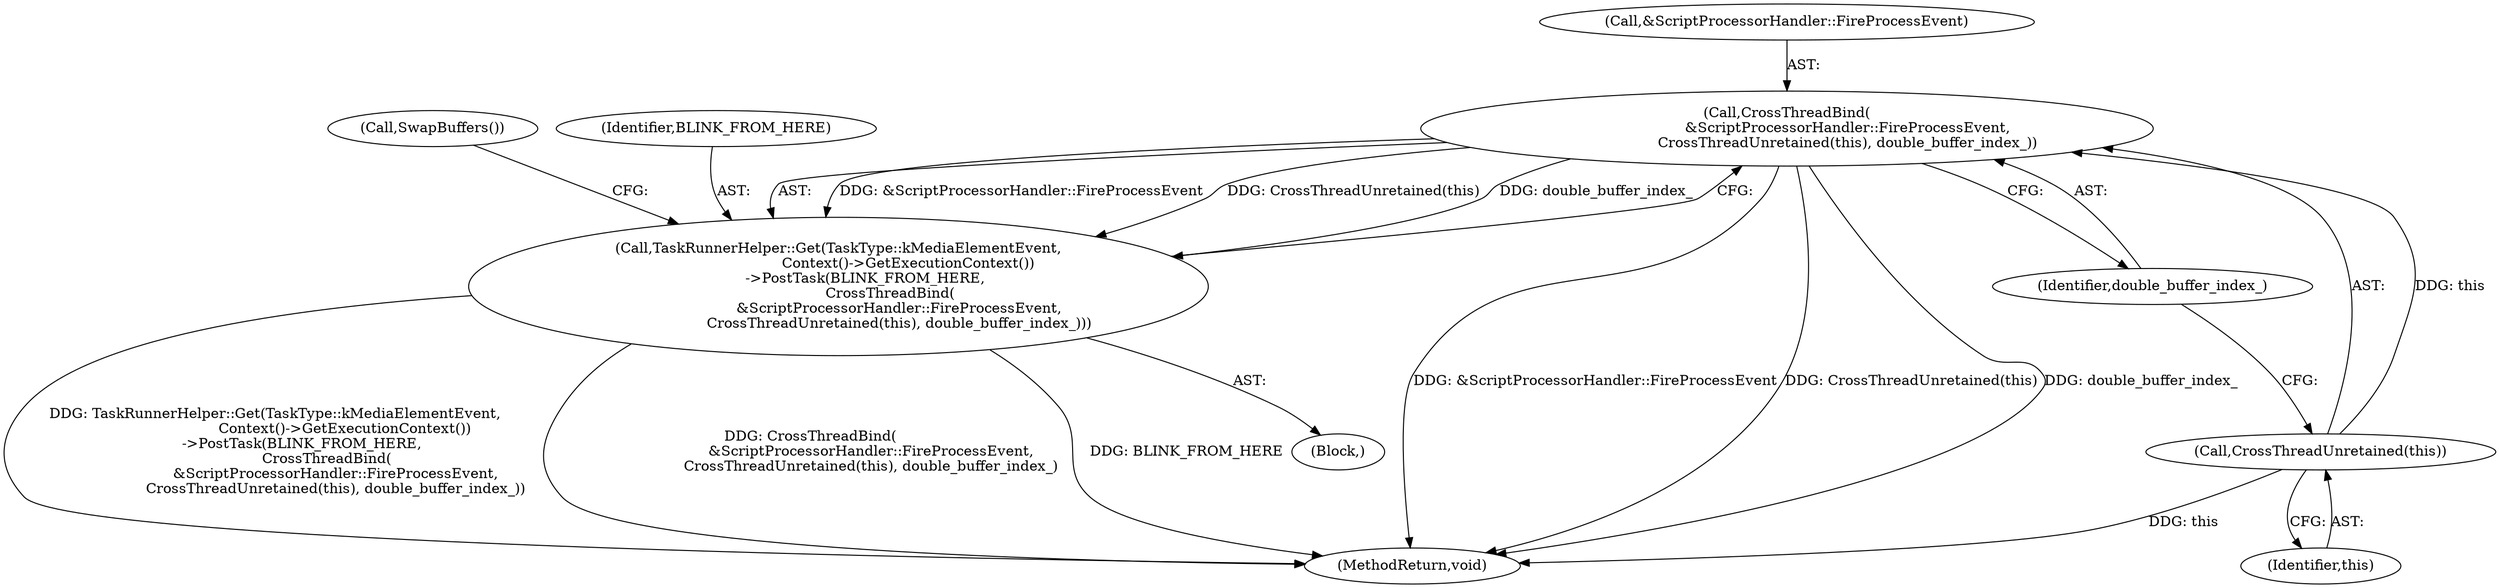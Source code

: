 digraph "1_Chrome_783c28d59c4c748ef9b787d4717882c90c5b227b@del" {
"1000284" [label="(Call,CrossThreadBind(\n                           &ScriptProcessorHandler::FireProcessEvent,\n                           CrossThreadUnretained(this), double_buffer_index_))"];
"1000287" [label="(Call,CrossThreadUnretained(this))"];
"1000282" [label="(Call,TaskRunnerHelper::Get(TaskType::kMediaElementEvent,\n                               Context()->GetExecutionContext())\n            ->PostTask(BLINK_FROM_HERE,\n                       CrossThreadBind(\n                           &ScriptProcessorHandler::FireProcessEvent,\n                           CrossThreadUnretained(this), double_buffer_index_)))"];
"1000304" [label="(MethodReturn,void)"];
"1000287" [label="(Call,CrossThreadUnretained(this))"];
"1000288" [label="(Identifier,this)"];
"1000285" [label="(Call,&ScriptProcessorHandler::FireProcessEvent)"];
"1000281" [label="(Block,)"];
"1000282" [label="(Call,TaskRunnerHelper::Get(TaskType::kMediaElementEvent,\n                               Context()->GetExecutionContext())\n            ->PostTask(BLINK_FROM_HERE,\n                       CrossThreadBind(\n                           &ScriptProcessorHandler::FireProcessEvent,\n                           CrossThreadUnretained(this), double_buffer_index_)))"];
"1000303" [label="(Call,SwapBuffers())"];
"1000283" [label="(Identifier,BLINK_FROM_HERE)"];
"1000289" [label="(Identifier,double_buffer_index_)"];
"1000284" [label="(Call,CrossThreadBind(\n                           &ScriptProcessorHandler::FireProcessEvent,\n                           CrossThreadUnretained(this), double_buffer_index_))"];
"1000284" -> "1000282"  [label="AST: "];
"1000284" -> "1000289"  [label="CFG: "];
"1000285" -> "1000284"  [label="AST: "];
"1000287" -> "1000284"  [label="AST: "];
"1000289" -> "1000284"  [label="AST: "];
"1000282" -> "1000284"  [label="CFG: "];
"1000284" -> "1000304"  [label="DDG: &ScriptProcessorHandler::FireProcessEvent"];
"1000284" -> "1000304"  [label="DDG: CrossThreadUnretained(this)"];
"1000284" -> "1000304"  [label="DDG: double_buffer_index_"];
"1000284" -> "1000282"  [label="DDG: &ScriptProcessorHandler::FireProcessEvent"];
"1000284" -> "1000282"  [label="DDG: CrossThreadUnretained(this)"];
"1000284" -> "1000282"  [label="DDG: double_buffer_index_"];
"1000287" -> "1000284"  [label="DDG: this"];
"1000287" -> "1000288"  [label="CFG: "];
"1000288" -> "1000287"  [label="AST: "];
"1000289" -> "1000287"  [label="CFG: "];
"1000287" -> "1000304"  [label="DDG: this"];
"1000282" -> "1000281"  [label="AST: "];
"1000283" -> "1000282"  [label="AST: "];
"1000303" -> "1000282"  [label="CFG: "];
"1000282" -> "1000304"  [label="DDG: TaskRunnerHelper::Get(TaskType::kMediaElementEvent,\n                               Context()->GetExecutionContext())\n            ->PostTask(BLINK_FROM_HERE,\n                       CrossThreadBind(\n                           &ScriptProcessorHandler::FireProcessEvent,\n                           CrossThreadUnretained(this), double_buffer_index_))"];
"1000282" -> "1000304"  [label="DDG: CrossThreadBind(\n                           &ScriptProcessorHandler::FireProcessEvent,\n                           CrossThreadUnretained(this), double_buffer_index_)"];
"1000282" -> "1000304"  [label="DDG: BLINK_FROM_HERE"];
}
